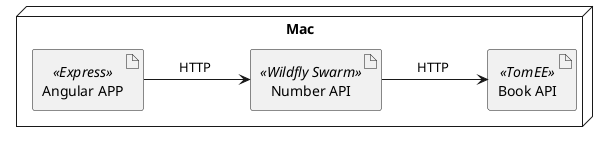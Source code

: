 @startuml

node "Mac" as piclient {
    artifact "Angular APP" <<Express>> as angular

    artifact "Book API" <<TomEE>> as bookapi

    artifact "Number API" <<Wildfly Swarm>> as numberapi
}

angular -> numberapi: "     HTTP      "
numberapi -> bookapi: "     HTTP      "
@enduml
